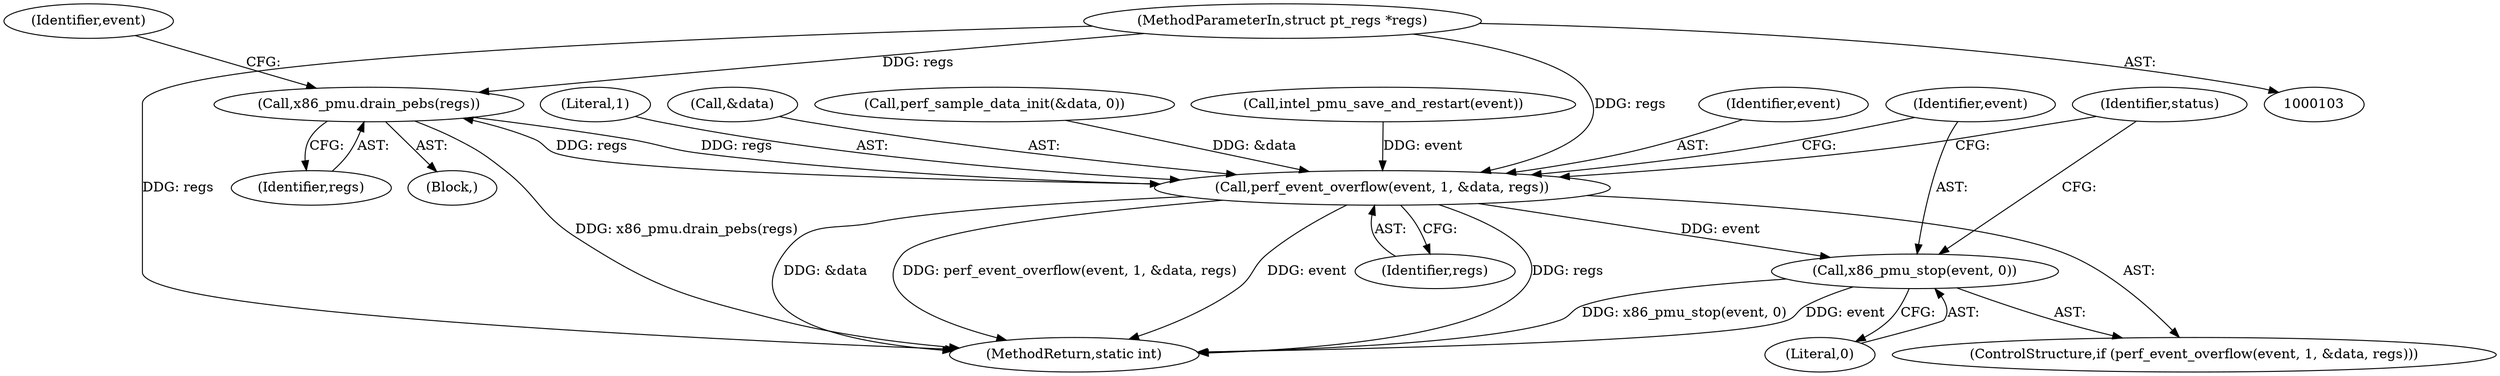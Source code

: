 digraph "1_linux_a8b0ca17b80e92faab46ee7179ba9e99ccb61233_46@pointer" {
"1000104" [label="(MethodParameterIn,struct pt_regs *regs)"];
"1000170" [label="(Call,x86_pmu.drain_pebs(regs))"];
"1000206" [label="(Call,perf_event_overflow(event, 1, &data, regs))"];
"1000212" [label="(Call,x86_pmu_stop(event, 0))"];
"1000175" [label="(Identifier,event)"];
"1000226" [label="(MethodReturn,static int)"];
"1000211" [label="(Identifier,regs)"];
"1000171" [label="(Identifier,regs)"];
"1000104" [label="(MethodParameterIn,struct pt_regs *regs)"];
"1000193" [label="(Call,intel_pmu_save_and_restart(event))"];
"1000206" [label="(Call,perf_event_overflow(event, 1, &data, regs))"];
"1000216" [label="(Identifier,status)"];
"1000207" [label="(Identifier,event)"];
"1000208" [label="(Literal,1)"];
"1000209" [label="(Call,&data)"];
"1000213" [label="(Identifier,event)"];
"1000205" [label="(ControlStructure,if (perf_event_overflow(event, 1, &data, regs)))"];
"1000212" [label="(Call,x86_pmu_stop(event, 0))"];
"1000112" [label="(Call,perf_sample_data_init(&data, 0))"];
"1000167" [label="(Block,)"];
"1000214" [label="(Literal,0)"];
"1000170" [label="(Call,x86_pmu.drain_pebs(regs))"];
"1000104" -> "1000103"  [label="AST: "];
"1000104" -> "1000226"  [label="DDG: regs"];
"1000104" -> "1000170"  [label="DDG: regs"];
"1000104" -> "1000206"  [label="DDG: regs"];
"1000170" -> "1000167"  [label="AST: "];
"1000170" -> "1000171"  [label="CFG: "];
"1000171" -> "1000170"  [label="AST: "];
"1000175" -> "1000170"  [label="CFG: "];
"1000170" -> "1000226"  [label="DDG: x86_pmu.drain_pebs(regs)"];
"1000206" -> "1000170"  [label="DDG: regs"];
"1000170" -> "1000206"  [label="DDG: regs"];
"1000206" -> "1000205"  [label="AST: "];
"1000206" -> "1000211"  [label="CFG: "];
"1000207" -> "1000206"  [label="AST: "];
"1000208" -> "1000206"  [label="AST: "];
"1000209" -> "1000206"  [label="AST: "];
"1000211" -> "1000206"  [label="AST: "];
"1000213" -> "1000206"  [label="CFG: "];
"1000216" -> "1000206"  [label="CFG: "];
"1000206" -> "1000226"  [label="DDG: &data"];
"1000206" -> "1000226"  [label="DDG: perf_event_overflow(event, 1, &data, regs)"];
"1000206" -> "1000226"  [label="DDG: event"];
"1000206" -> "1000226"  [label="DDG: regs"];
"1000193" -> "1000206"  [label="DDG: event"];
"1000112" -> "1000206"  [label="DDG: &data"];
"1000206" -> "1000212"  [label="DDG: event"];
"1000212" -> "1000205"  [label="AST: "];
"1000212" -> "1000214"  [label="CFG: "];
"1000213" -> "1000212"  [label="AST: "];
"1000214" -> "1000212"  [label="AST: "];
"1000216" -> "1000212"  [label="CFG: "];
"1000212" -> "1000226"  [label="DDG: x86_pmu_stop(event, 0)"];
"1000212" -> "1000226"  [label="DDG: event"];
}
